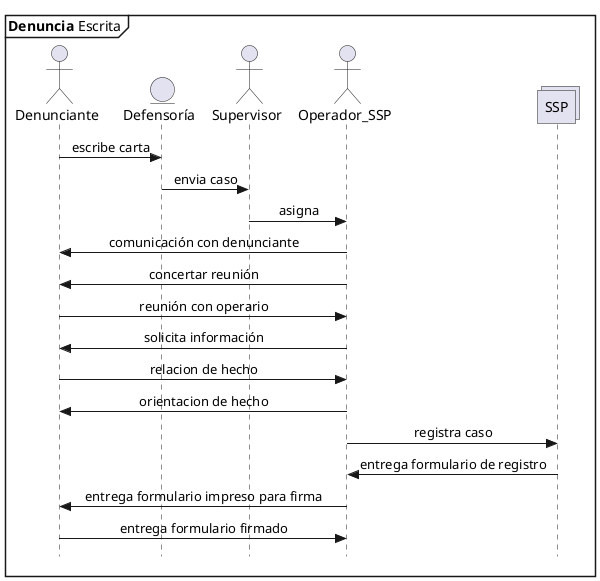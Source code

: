 @startuml Denuncia_Escrita
skinparam Style strictuml
skinparam SequenceMessageAlignment center

mainframe **Denuncia** Escrita

actor Denunciante as pre
entity Defensoría as def
actor Supervisor as sup
actor Operador_SSP as opssp
collections SSP 

pre -> def: escribe carta
def->sup: envia caso
sup->opssp: asigna
opssp->pre:comunicación con denunciante
opssp->pre:concertar reunión
pre->opssp:reunión con operario
opssp -> pre : solicita información
pre->opssp:relacion de hecho
opssp->pre:orientacion de hecho
opssp->SSP:registra caso
SSP->opssp: entrega formulario de registro
opssp->pre:entrega formulario impreso para firma
pre->opssp:entrega formulario firmado



@enduml